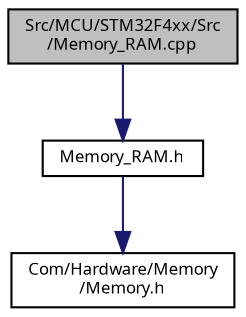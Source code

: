digraph "Src/MCU/STM32F4xx/Src/Memory_RAM.cpp"
{
  edge [fontname="Sans",fontsize="8",labelfontname="Sans",labelfontsize="8"];
  node [fontname="Sans",fontsize="8",shape=record];
  Node1 [label="Src/MCU/STM32F4xx/Src\l/Memory_RAM.cpp",height=0.2,width=0.4,color="black", fillcolor="grey75", style="filled", fontcolor="black"];
  Node1 -> Node2 [color="midnightblue",fontsize="8",style="solid",fontname="Sans"];
  Node2 [label="Memory_RAM.h",height=0.2,width=0.4,color="black", fillcolor="white", style="filled",URL="$_memory___r_a_m_8h.html"];
  Node2 -> Node3 [color="midnightblue",fontsize="8",style="solid",fontname="Sans"];
  Node3 [label="Com/Hardware/Memory\l/Memory.h",height=0.2,width=0.4,color="black", fillcolor="white", style="filled",URL="$_memory_8h.html"];
}
